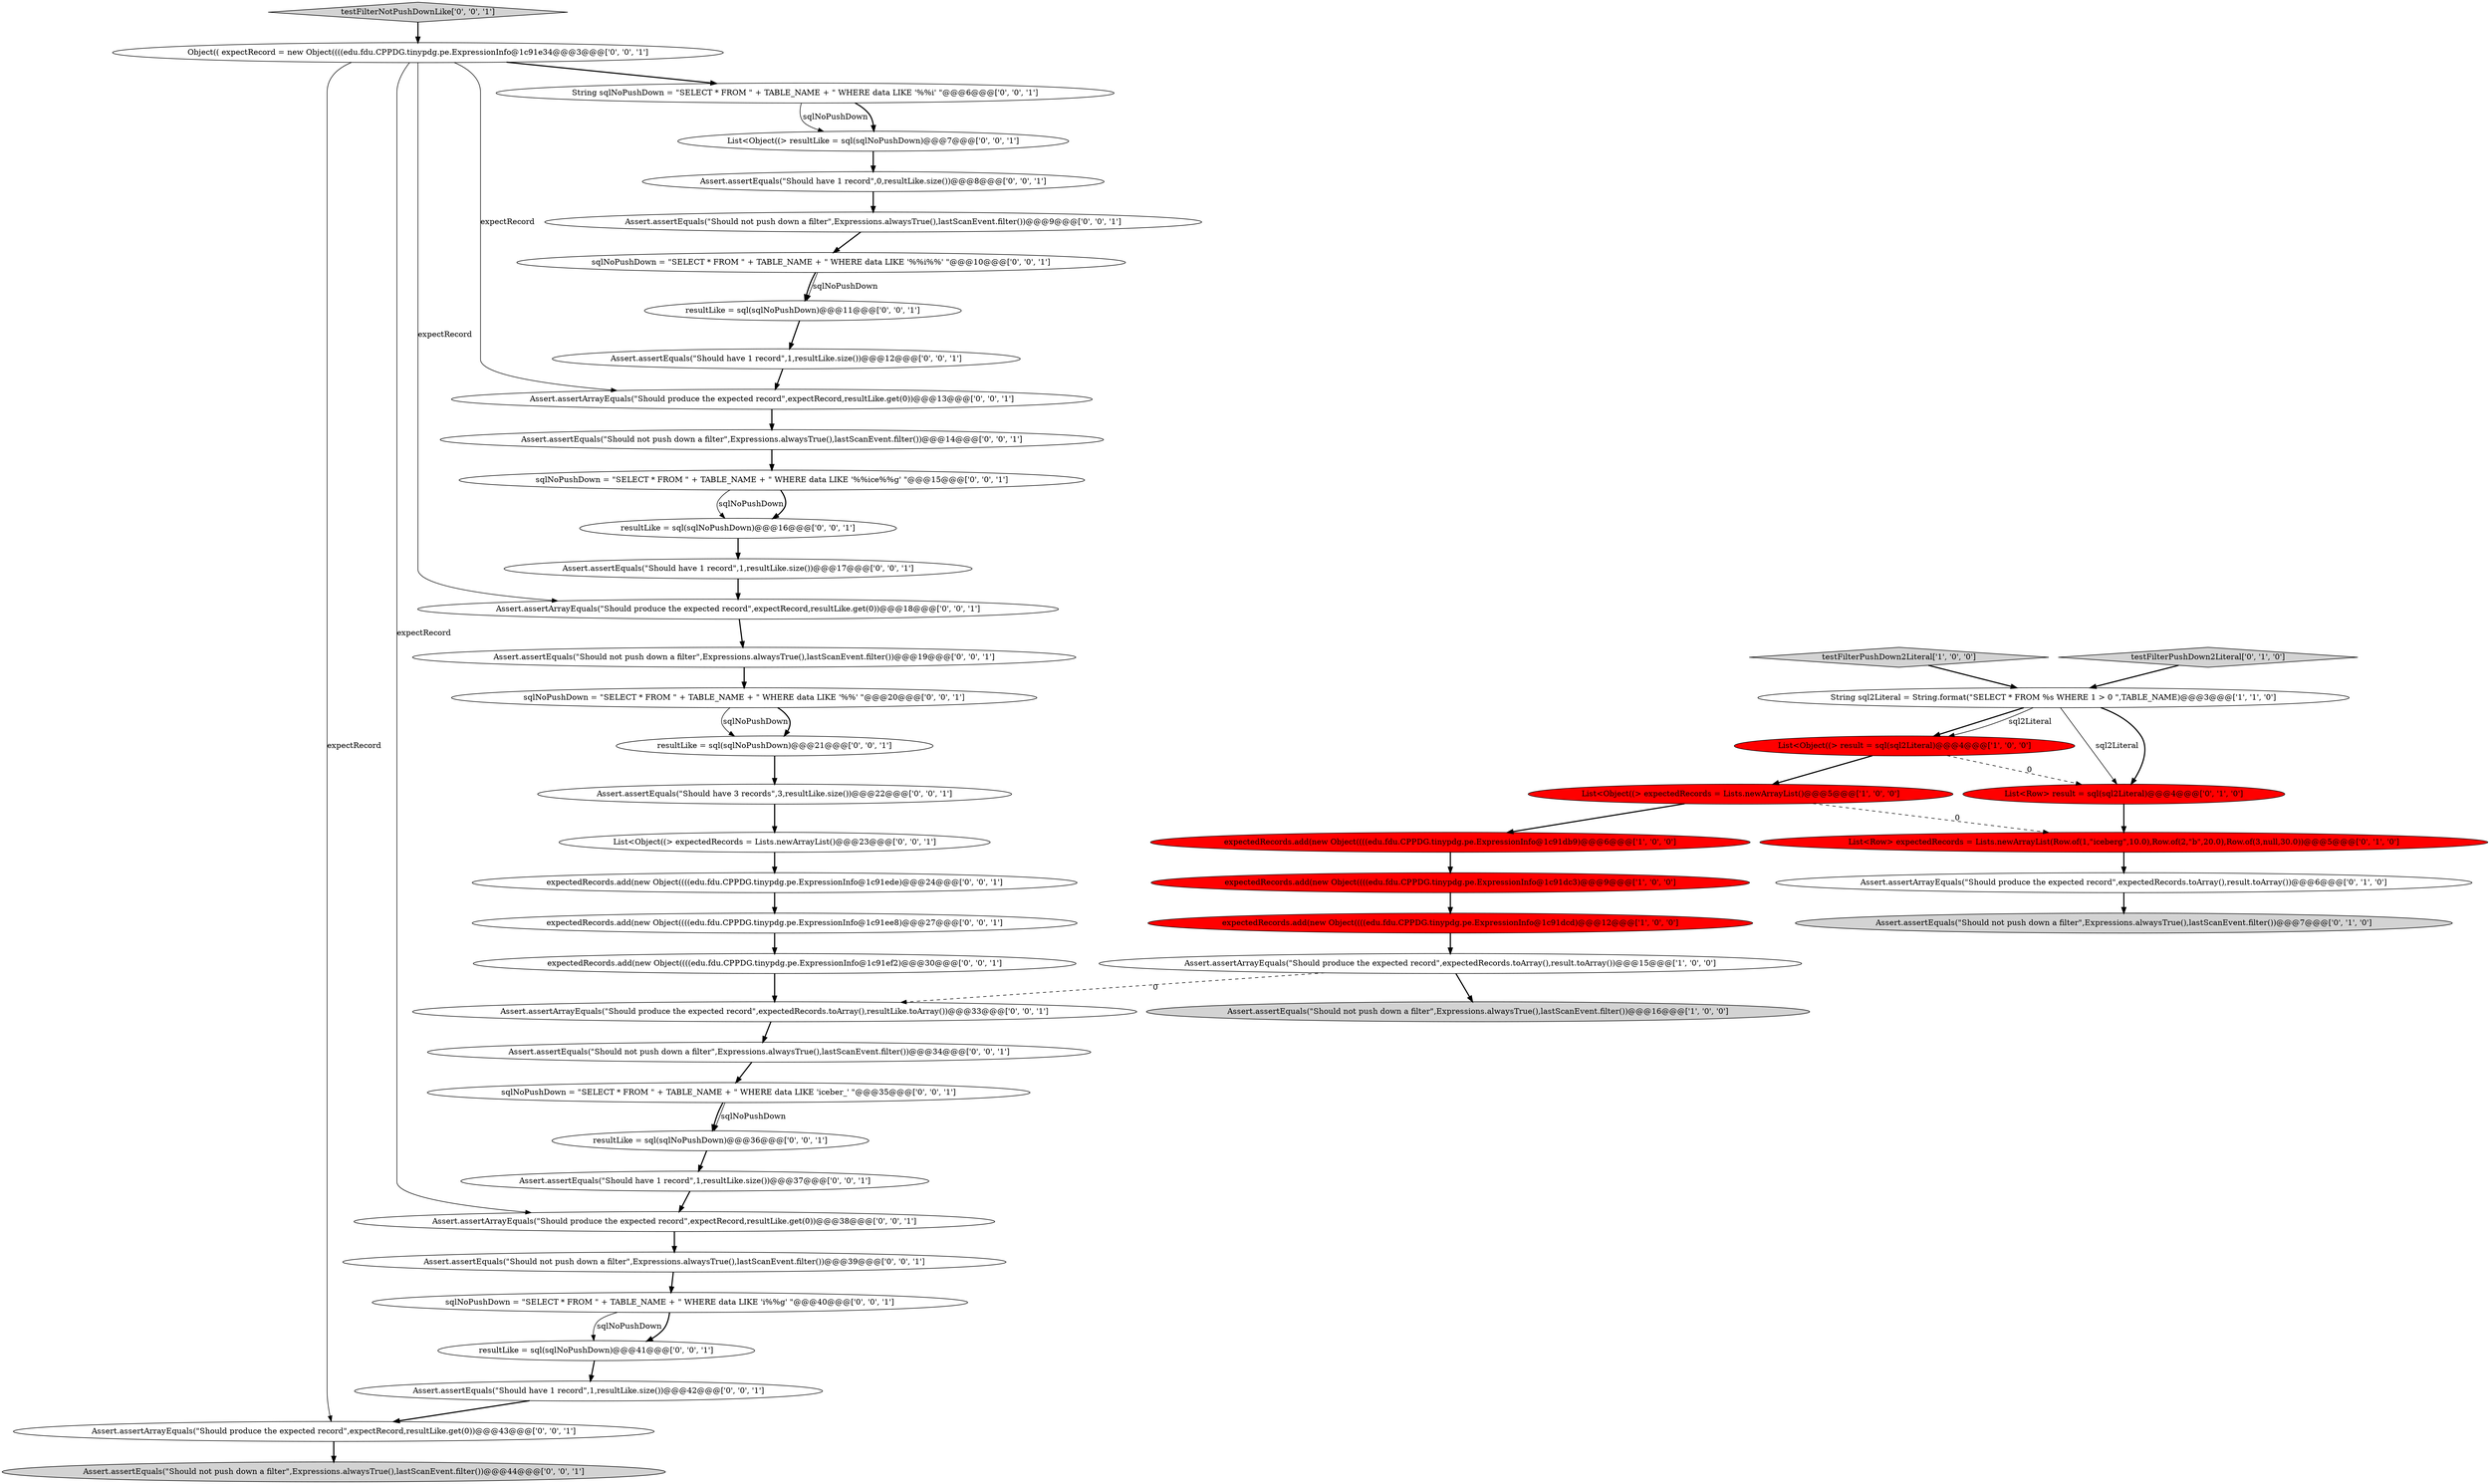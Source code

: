 digraph {
18 [style = filled, label = "sqlNoPushDown = \"SELECT * FROM \" + TABLE_NAME + \" WHERE data LIKE '%%' \"@@@20@@@['0', '0', '1']", fillcolor = white, shape = ellipse image = "AAA0AAABBB3BBB"];
43 [style = filled, label = "Object(( expectRecord = new Object((((edu.fdu.CPPDG.tinypdg.pe.ExpressionInfo@1c91e34@@@3@@@['0', '0', '1']", fillcolor = white, shape = ellipse image = "AAA0AAABBB3BBB"];
47 [style = filled, label = "String sqlNoPushDown = \"SELECT * FROM \" + TABLE_NAME + \" WHERE data LIKE '%%i' \"@@@6@@@['0', '0', '1']", fillcolor = white, shape = ellipse image = "AAA0AAABBB3BBB"];
27 [style = filled, label = "sqlNoPushDown = \"SELECT * FROM \" + TABLE_NAME + \" WHERE data LIKE '%%i%%' \"@@@10@@@['0', '0', '1']", fillcolor = white, shape = ellipse image = "AAA0AAABBB3BBB"];
7 [style = filled, label = "expectedRecords.add(new Object((((edu.fdu.CPPDG.tinypdg.pe.ExpressionInfo@1c91dc3)@@@9@@@['1', '0', '0']", fillcolor = red, shape = ellipse image = "AAA1AAABBB1BBB"];
17 [style = filled, label = "Assert.assertEquals(\"Should have 1 record\",0,resultLike.size())@@@8@@@['0', '0', '1']", fillcolor = white, shape = ellipse image = "AAA0AAABBB3BBB"];
35 [style = filled, label = "resultLike = sql(sqlNoPushDown)@@@21@@@['0', '0', '1']", fillcolor = white, shape = ellipse image = "AAA0AAABBB3BBB"];
34 [style = filled, label = "Assert.assertEquals(\"Should not push down a filter\",Expressions.alwaysTrue(),lastScanEvent.filter())@@@44@@@['0', '0', '1']", fillcolor = lightgray, shape = ellipse image = "AAA0AAABBB3BBB"];
39 [style = filled, label = "resultLike = sql(sqlNoPushDown)@@@16@@@['0', '0', '1']", fillcolor = white, shape = ellipse image = "AAA0AAABBB3BBB"];
44 [style = filled, label = "expectedRecords.add(new Object((((edu.fdu.CPPDG.tinypdg.pe.ExpressionInfo@1c91ede)@@@24@@@['0', '0', '1']", fillcolor = white, shape = ellipse image = "AAA0AAABBB3BBB"];
16 [style = filled, label = "List<Object((> resultLike = sql(sqlNoPushDown)@@@7@@@['0', '0', '1']", fillcolor = white, shape = ellipse image = "AAA0AAABBB3BBB"];
24 [style = filled, label = "Assert.assertEquals(\"Should have 1 record\",1,resultLike.size())@@@42@@@['0', '0', '1']", fillcolor = white, shape = ellipse image = "AAA0AAABBB3BBB"];
1 [style = filled, label = "expectedRecords.add(new Object((((edu.fdu.CPPDG.tinypdg.pe.ExpressionInfo@1c91dcd)@@@12@@@['1', '0', '0']", fillcolor = red, shape = ellipse image = "AAA1AAABBB1BBB"];
48 [style = filled, label = "Assert.assertEquals(\"Should have 1 record\",1,resultLike.size())@@@12@@@['0', '0', '1']", fillcolor = white, shape = ellipse image = "AAA0AAABBB3BBB"];
19 [style = filled, label = "Assert.assertArrayEquals(\"Should produce the expected record\",expectRecord,resultLike.get(0))@@@18@@@['0', '0', '1']", fillcolor = white, shape = ellipse image = "AAA0AAABBB3BBB"];
3 [style = filled, label = "String sql2Literal = String.format(\"SELECT * FROM %s WHERE 1 > 0 \",TABLE_NAME)@@@3@@@['1', '1', '0']", fillcolor = white, shape = ellipse image = "AAA0AAABBB1BBB"];
21 [style = filled, label = "sqlNoPushDown = \"SELECT * FROM \" + TABLE_NAME + \" WHERE data LIKE 'i%%g' \"@@@40@@@['0', '0', '1']", fillcolor = white, shape = ellipse image = "AAA0AAABBB3BBB"];
41 [style = filled, label = "Assert.assertEquals(\"Should not push down a filter\",Expressions.alwaysTrue(),lastScanEvent.filter())@@@34@@@['0', '0', '1']", fillcolor = white, shape = ellipse image = "AAA0AAABBB3BBB"];
5 [style = filled, label = "List<Object((> expectedRecords = Lists.newArrayList()@@@5@@@['1', '0', '0']", fillcolor = red, shape = ellipse image = "AAA1AAABBB1BBB"];
33 [style = filled, label = "testFilterNotPushDownLike['0', '0', '1']", fillcolor = lightgray, shape = diamond image = "AAA0AAABBB3BBB"];
36 [style = filled, label = "Assert.assertEquals(\"Should not push down a filter\",Expressions.alwaysTrue(),lastScanEvent.filter())@@@14@@@['0', '0', '1']", fillcolor = white, shape = ellipse image = "AAA0AAABBB3BBB"];
31 [style = filled, label = "sqlNoPushDown = \"SELECT * FROM \" + TABLE_NAME + \" WHERE data LIKE '%%ice%%g' \"@@@15@@@['0', '0', '1']", fillcolor = white, shape = ellipse image = "AAA0AAABBB3BBB"];
42 [style = filled, label = "Assert.assertEquals(\"Should not push down a filter\",Expressions.alwaysTrue(),lastScanEvent.filter())@@@19@@@['0', '0', '1']", fillcolor = white, shape = ellipse image = "AAA0AAABBB3BBB"];
26 [style = filled, label = "Assert.assertArrayEquals(\"Should produce the expected record\",expectRecord,resultLike.get(0))@@@13@@@['0', '0', '1']", fillcolor = white, shape = ellipse image = "AAA0AAABBB3BBB"];
9 [style = filled, label = "List<Row> result = sql(sql2Literal)@@@4@@@['0', '1', '0']", fillcolor = red, shape = ellipse image = "AAA1AAABBB2BBB"];
23 [style = filled, label = "sqlNoPushDown = \"SELECT * FROM \" + TABLE_NAME + \" WHERE data LIKE 'iceber_' \"@@@35@@@['0', '0', '1']", fillcolor = white, shape = ellipse image = "AAA0AAABBB3BBB"];
30 [style = filled, label = "resultLike = sql(sqlNoPushDown)@@@11@@@['0', '0', '1']", fillcolor = white, shape = ellipse image = "AAA0AAABBB3BBB"];
37 [style = filled, label = "expectedRecords.add(new Object((((edu.fdu.CPPDG.tinypdg.pe.ExpressionInfo@1c91ef2)@@@30@@@['0', '0', '1']", fillcolor = white, shape = ellipse image = "AAA0AAABBB3BBB"];
28 [style = filled, label = "Assert.assertEquals(\"Should have 1 record\",1,resultLike.size())@@@17@@@['0', '0', '1']", fillcolor = white, shape = ellipse image = "AAA0AAABBB3BBB"];
13 [style = filled, label = "List<Row> expectedRecords = Lists.newArrayList(Row.of(1,\"iceberg\",10.0),Row.of(2,\"b\",20.0),Row.of(3,null,30.0))@@@5@@@['0', '1', '0']", fillcolor = red, shape = ellipse image = "AAA1AAABBB2BBB"];
8 [style = filled, label = "testFilterPushDown2Literal['1', '0', '0']", fillcolor = lightgray, shape = diamond image = "AAA0AAABBB1BBB"];
45 [style = filled, label = "Assert.assertArrayEquals(\"Should produce the expected record\",expectedRecords.toArray(),resultLike.toArray())@@@33@@@['0', '0', '1']", fillcolor = white, shape = ellipse image = "AAA0AAABBB3BBB"];
14 [style = filled, label = "resultLike = sql(sqlNoPushDown)@@@41@@@['0', '0', '1']", fillcolor = white, shape = ellipse image = "AAA0AAABBB3BBB"];
12 [style = filled, label = "testFilterPushDown2Literal['0', '1', '0']", fillcolor = lightgray, shape = diamond image = "AAA0AAABBB2BBB"];
32 [style = filled, label = "Assert.assertEquals(\"Should have 3 records\",3,resultLike.size())@@@22@@@['0', '0', '1']", fillcolor = white, shape = ellipse image = "AAA0AAABBB3BBB"];
6 [style = filled, label = "expectedRecords.add(new Object((((edu.fdu.CPPDG.tinypdg.pe.ExpressionInfo@1c91db9)@@@6@@@['1', '0', '0']", fillcolor = red, shape = ellipse image = "AAA1AAABBB1BBB"];
2 [style = filled, label = "Assert.assertEquals(\"Should not push down a filter\",Expressions.alwaysTrue(),lastScanEvent.filter())@@@16@@@['1', '0', '0']", fillcolor = lightgray, shape = ellipse image = "AAA0AAABBB1BBB"];
0 [style = filled, label = "List<Object((> result = sql(sql2Literal)@@@4@@@['1', '0', '0']", fillcolor = red, shape = ellipse image = "AAA1AAABBB1BBB"];
38 [style = filled, label = "Assert.assertEquals(\"Should not push down a filter\",Expressions.alwaysTrue(),lastScanEvent.filter())@@@9@@@['0', '0', '1']", fillcolor = white, shape = ellipse image = "AAA0AAABBB3BBB"];
4 [style = filled, label = "Assert.assertArrayEquals(\"Should produce the expected record\",expectedRecords.toArray(),result.toArray())@@@15@@@['1', '0', '0']", fillcolor = white, shape = ellipse image = "AAA0AAABBB1BBB"];
20 [style = filled, label = "List<Object((> expectedRecords = Lists.newArrayList()@@@23@@@['0', '0', '1']", fillcolor = white, shape = ellipse image = "AAA0AAABBB3BBB"];
25 [style = filled, label = "Assert.assertEquals(\"Should have 1 record\",1,resultLike.size())@@@37@@@['0', '0', '1']", fillcolor = white, shape = ellipse image = "AAA0AAABBB3BBB"];
46 [style = filled, label = "resultLike = sql(sqlNoPushDown)@@@36@@@['0', '0', '1']", fillcolor = white, shape = ellipse image = "AAA0AAABBB3BBB"];
29 [style = filled, label = "Assert.assertEquals(\"Should not push down a filter\",Expressions.alwaysTrue(),lastScanEvent.filter())@@@39@@@['0', '0', '1']", fillcolor = white, shape = ellipse image = "AAA0AAABBB3BBB"];
10 [style = filled, label = "Assert.assertArrayEquals(\"Should produce the expected record\",expectedRecords.toArray(),result.toArray())@@@6@@@['0', '1', '0']", fillcolor = white, shape = ellipse image = "AAA0AAABBB2BBB"];
15 [style = filled, label = "Assert.assertArrayEquals(\"Should produce the expected record\",expectRecord,resultLike.get(0))@@@38@@@['0', '0', '1']", fillcolor = white, shape = ellipse image = "AAA0AAABBB3BBB"];
40 [style = filled, label = "expectedRecords.add(new Object((((edu.fdu.CPPDG.tinypdg.pe.ExpressionInfo@1c91ee8)@@@27@@@['0', '0', '1']", fillcolor = white, shape = ellipse image = "AAA0AAABBB3BBB"];
11 [style = filled, label = "Assert.assertEquals(\"Should not push down a filter\",Expressions.alwaysTrue(),lastScanEvent.filter())@@@7@@@['0', '1', '0']", fillcolor = lightgray, shape = ellipse image = "AAA0AAABBB2BBB"];
22 [style = filled, label = "Assert.assertArrayEquals(\"Should produce the expected record\",expectRecord,resultLike.get(0))@@@43@@@['0', '0', '1']", fillcolor = white, shape = ellipse image = "AAA0AAABBB3BBB"];
43->19 [style = solid, label="expectRecord"];
45->41 [style = bold, label=""];
13->10 [style = bold, label=""];
19->42 [style = bold, label=""];
14->24 [style = bold, label=""];
5->13 [style = dashed, label="0"];
1->4 [style = bold, label=""];
42->18 [style = bold, label=""];
18->35 [style = solid, label="sqlNoPushDown"];
7->1 [style = bold, label=""];
15->29 [style = bold, label=""];
46->25 [style = bold, label=""];
3->9 [style = solid, label="sql2Literal"];
31->39 [style = solid, label="sqlNoPushDown"];
27->30 [style = bold, label=""];
26->36 [style = bold, label=""];
36->31 [style = bold, label=""];
8->3 [style = bold, label=""];
44->40 [style = bold, label=""];
38->27 [style = bold, label=""];
35->32 [style = bold, label=""];
23->46 [style = bold, label=""];
4->2 [style = bold, label=""];
16->17 [style = bold, label=""];
24->22 [style = bold, label=""];
21->14 [style = solid, label="sqlNoPushDown"];
39->28 [style = bold, label=""];
20->44 [style = bold, label=""];
3->0 [style = bold, label=""];
29->21 [style = bold, label=""];
48->26 [style = bold, label=""];
17->38 [style = bold, label=""];
3->9 [style = bold, label=""];
4->45 [style = dashed, label="0"];
43->22 [style = solid, label="expectRecord"];
3->0 [style = solid, label="sql2Literal"];
43->47 [style = bold, label=""];
5->6 [style = bold, label=""];
22->34 [style = bold, label=""];
33->43 [style = bold, label=""];
27->30 [style = solid, label="sqlNoPushDown"];
28->19 [style = bold, label=""];
21->14 [style = bold, label=""];
18->35 [style = bold, label=""];
25->15 [style = bold, label=""];
43->15 [style = solid, label="expectRecord"];
47->16 [style = solid, label="sqlNoPushDown"];
37->45 [style = bold, label=""];
23->46 [style = solid, label="sqlNoPushDown"];
12->3 [style = bold, label=""];
31->39 [style = bold, label=""];
0->9 [style = dashed, label="0"];
30->48 [style = bold, label=""];
6->7 [style = bold, label=""];
41->23 [style = bold, label=""];
32->20 [style = bold, label=""];
47->16 [style = bold, label=""];
43->26 [style = solid, label="expectRecord"];
40->37 [style = bold, label=""];
0->5 [style = bold, label=""];
9->13 [style = bold, label=""];
10->11 [style = bold, label=""];
}
